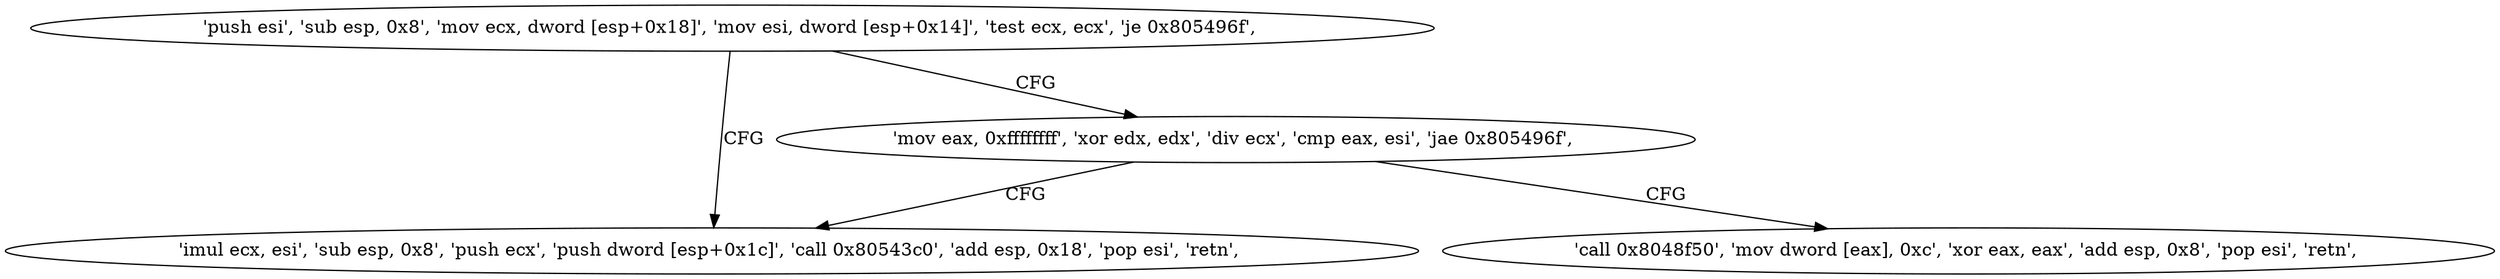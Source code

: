 digraph "func" {
"134564160" [label = "'push esi', 'sub esp, 0x8', 'mov ecx, dword [esp+0x18]', 'mov esi, dword [esp+0x14]', 'test ecx, ecx', 'je 0x805496f', " ]
"134564207" [label = "'imul ecx, esi', 'sub esp, 0x8', 'push ecx', 'push dword [esp+0x1c]', 'call 0x80543c0', 'add esp, 0x18', 'pop esi', 'retn', " ]
"134564176" [label = "'mov eax, 0xffffffff', 'xor edx, edx', 'div ecx', 'cmp eax, esi', 'jae 0x805496f', " ]
"134564189" [label = "'call 0x8048f50', 'mov dword [eax], 0xc', 'xor eax, eax', 'add esp, 0x8', 'pop esi', 'retn', " ]
"134564160" -> "134564207" [ label = "CFG" ]
"134564160" -> "134564176" [ label = "CFG" ]
"134564176" -> "134564207" [ label = "CFG" ]
"134564176" -> "134564189" [ label = "CFG" ]
}
